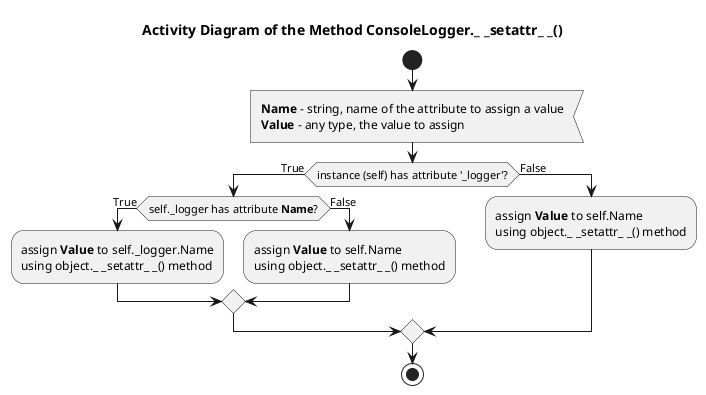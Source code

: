 @startuml pos_utils_loggers_consolelogger_setattr

title Activity Diagram of the Method ConsoleLogger._ _setattr_ _()

start

:<b>Name</b> - string, name of the attribute to assign a value
<b>Value</b> - any type, the value to assign<
if (instance (self) has attribute '_logger'?) then (True)
    if (self._logger has attribute <b>Name</b>?) then (True)
        :assign <b>Value</b> to self._logger.Name
        using object._ _setattr_ _() method;
    else (False)
        :assign <b>Value</b> to self.Name
        using object._ _setattr_ _() method;
    endif
else (False)
    :assign <b>Value</b> to self.Name
    using object._ _setattr_ _() method;
endif

stop

@enduml
